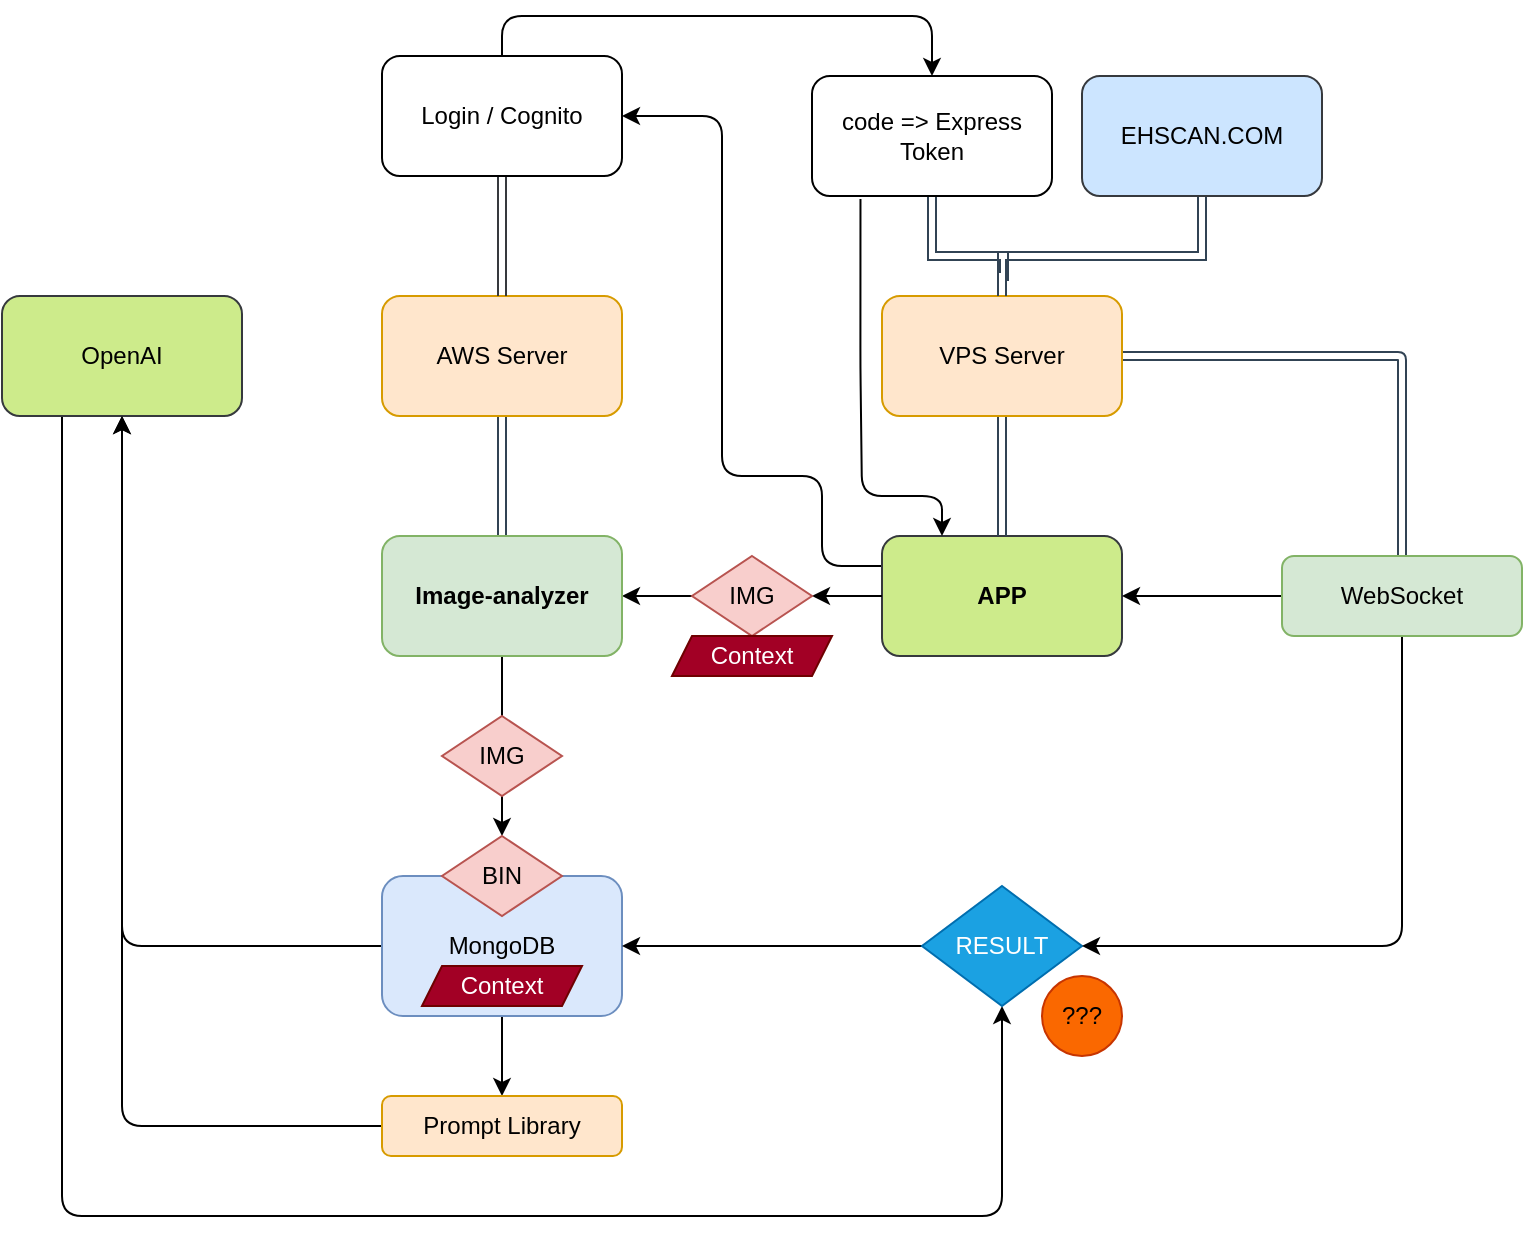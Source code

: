 <mxfile version="24.3.1" type="github">
  <diagram name="Page-1" id="-mlUwQ97w1i4sUfvK8yz">
    <mxGraphModel dx="1427" dy="626" grid="1" gridSize="10" guides="1" tooltips="1" connect="1" arrows="1" fold="1" page="1" pageScale="1" pageWidth="850" pageHeight="1100" math="0" shadow="0">
      <root>
        <mxCell id="0" />
        <mxCell id="1" parent="0" />
        <mxCell id="upV95KGGiybuSMdhG28T-7" style="edgeStyle=orthogonalEdgeStyle;rounded=0;orthogonalLoop=1;jettySize=auto;html=1;" edge="1" parent="1" source="upV95KGGiybuSMdhG28T-9" target="upV95KGGiybuSMdhG28T-5">
          <mxGeometry relative="1" as="geometry" />
        </mxCell>
        <mxCell id="upV95KGGiybuSMdhG28T-32" style="edgeStyle=orthogonalEdgeStyle;rounded=1;orthogonalLoop=1;jettySize=auto;html=1;entryX=1;entryY=0.5;entryDx=0;entryDy=0;exitX=0;exitY=0.25;exitDx=0;exitDy=0;curved=0;" edge="1" parent="1" source="upV95KGGiybuSMdhG28T-1" target="upV95KGGiybuSMdhG28T-31">
          <mxGeometry relative="1" as="geometry">
            <Array as="points">
              <mxPoint x="460" y="365" />
              <mxPoint x="460" y="320" />
              <mxPoint x="410" y="320" />
              <mxPoint x="410" y="140" />
            </Array>
          </mxGeometry>
        </mxCell>
        <mxCell id="upV95KGGiybuSMdhG28T-1" value="APP" style="rounded=1;whiteSpace=wrap;html=1;fillColor=#cdeb8b;strokeColor=#36393d;fontStyle=1" vertex="1" parent="1">
          <mxGeometry x="490" y="350" width="120" height="60" as="geometry" />
        </mxCell>
        <mxCell id="upV95KGGiybuSMdhG28T-29" value="" style="edgeStyle=orthogonalEdgeStyle;rounded=0;orthogonalLoop=1;jettySize=auto;html=1;shape=link;fillColor=#647687;strokeColor=#314354;" edge="1" parent="1" source="upV95KGGiybuSMdhG28T-2" target="upV95KGGiybuSMdhG28T-5">
          <mxGeometry relative="1" as="geometry" />
        </mxCell>
        <mxCell id="upV95KGGiybuSMdhG28T-2" value="AWS Server" style="rounded=1;whiteSpace=wrap;html=1;fillColor=#ffe6cc;strokeColor=#d79b00;" vertex="1" parent="1">
          <mxGeometry x="240" y="230" width="120" height="60" as="geometry" />
        </mxCell>
        <mxCell id="upV95KGGiybuSMdhG28T-27" style="edgeStyle=orthogonalEdgeStyle;rounded=1;orthogonalLoop=1;jettySize=auto;html=1;curved=0;shape=link;fillColor=#647687;strokeColor=#314354;" edge="1" parent="1" source="upV95KGGiybuSMdhG28T-3" target="upV95KGGiybuSMdhG28T-22">
          <mxGeometry relative="1" as="geometry" />
        </mxCell>
        <mxCell id="upV95KGGiybuSMdhG28T-28" value="" style="edgeStyle=orthogonalEdgeStyle;rounded=0;orthogonalLoop=1;jettySize=auto;html=1;shape=link;fillColor=#647687;strokeColor=#314354;" edge="1" parent="1" source="upV95KGGiybuSMdhG28T-3" target="upV95KGGiybuSMdhG28T-1">
          <mxGeometry relative="1" as="geometry" />
        </mxCell>
        <mxCell id="upV95KGGiybuSMdhG28T-30" value="" style="edgeStyle=orthogonalEdgeStyle;rounded=0;orthogonalLoop=1;jettySize=auto;html=1;shape=link;fillColor=#647687;strokeColor=#314354;" edge="1" parent="1" source="upV95KGGiybuSMdhG28T-3" target="upV95KGGiybuSMdhG28T-4">
          <mxGeometry relative="1" as="geometry">
            <Array as="points">
              <mxPoint x="550" y="210" />
              <mxPoint x="650" y="210" />
            </Array>
          </mxGeometry>
        </mxCell>
        <mxCell id="upV95KGGiybuSMdhG28T-3" value="VPS Server" style="rounded=1;whiteSpace=wrap;html=1;fillColor=#ffe6cc;strokeColor=#d79b00;" vertex="1" parent="1">
          <mxGeometry x="490" y="230" width="120" height="60" as="geometry" />
        </mxCell>
        <mxCell id="upV95KGGiybuSMdhG28T-4" value="EHSCAN.COM" style="rounded=1;whiteSpace=wrap;html=1;fillColor=#cce5ff;strokeColor=#36393d;" vertex="1" parent="1">
          <mxGeometry x="590" y="120" width="120" height="60" as="geometry" />
        </mxCell>
        <mxCell id="upV95KGGiybuSMdhG28T-8" style="edgeStyle=orthogonalEdgeStyle;rounded=0;orthogonalLoop=1;jettySize=auto;html=1;entryX=0.5;entryY=0;entryDx=0;entryDy=0;" edge="1" parent="1" source="upV95KGGiybuSMdhG28T-5" target="upV95KGGiybuSMdhG28T-13">
          <mxGeometry relative="1" as="geometry" />
        </mxCell>
        <mxCell id="upV95KGGiybuSMdhG28T-5" value="Image-analyzer" style="rounded=1;whiteSpace=wrap;html=1;fillColor=#d5e8d4;strokeColor=#82b366;fontStyle=1" vertex="1" parent="1">
          <mxGeometry x="240" y="350" width="120" height="60" as="geometry" />
        </mxCell>
        <mxCell id="upV95KGGiybuSMdhG28T-15" style="edgeStyle=orthogonalEdgeStyle;rounded=1;orthogonalLoop=1;jettySize=auto;html=1;entryX=0.5;entryY=1;entryDx=0;entryDy=0;curved=0;" edge="1" parent="1" source="upV95KGGiybuSMdhG28T-6" target="upV95KGGiybuSMdhG28T-14">
          <mxGeometry relative="1" as="geometry" />
        </mxCell>
        <mxCell id="upV95KGGiybuSMdhG28T-21" style="edgeStyle=orthogonalEdgeStyle;rounded=0;orthogonalLoop=1;jettySize=auto;html=1;entryX=0.5;entryY=0;entryDx=0;entryDy=0;" edge="1" parent="1" source="upV95KGGiybuSMdhG28T-6" target="upV95KGGiybuSMdhG28T-16">
          <mxGeometry relative="1" as="geometry" />
        </mxCell>
        <mxCell id="upV95KGGiybuSMdhG28T-6" value="MongoDB" style="rounded=1;whiteSpace=wrap;html=1;fillColor=#dae8fc;strokeColor=#6c8ebf;" vertex="1" parent="1">
          <mxGeometry x="240" y="520" width="120" height="70" as="geometry" />
        </mxCell>
        <mxCell id="upV95KGGiybuSMdhG28T-10" value="IMG" style="rhombus;whiteSpace=wrap;html=1;fillColor=#f8cecc;strokeColor=#b85450;" vertex="1" parent="1">
          <mxGeometry x="270" y="440" width="60" height="40" as="geometry" />
        </mxCell>
        <mxCell id="upV95KGGiybuSMdhG28T-11" value="" style="edgeStyle=orthogonalEdgeStyle;rounded=0;orthogonalLoop=1;jettySize=auto;html=1;" edge="1" parent="1" source="upV95KGGiybuSMdhG28T-1" target="upV95KGGiybuSMdhG28T-9">
          <mxGeometry relative="1" as="geometry">
            <mxPoint x="485" y="380" as="sourcePoint" />
            <mxPoint x="345" y="380" as="targetPoint" />
          </mxGeometry>
        </mxCell>
        <mxCell id="upV95KGGiybuSMdhG28T-9" value="IMG" style="rhombus;whiteSpace=wrap;html=1;fillColor=#f8cecc;strokeColor=#b85450;" vertex="1" parent="1">
          <mxGeometry x="395" y="360" width="60" height="40" as="geometry" />
        </mxCell>
        <mxCell id="upV95KGGiybuSMdhG28T-12" style="edgeStyle=orthogonalEdgeStyle;rounded=0;orthogonalLoop=1;jettySize=auto;html=1;exitX=0.5;exitY=1;exitDx=0;exitDy=0;" edge="1" parent="1" source="upV95KGGiybuSMdhG28T-6" target="upV95KGGiybuSMdhG28T-6">
          <mxGeometry relative="1" as="geometry" />
        </mxCell>
        <mxCell id="upV95KGGiybuSMdhG28T-13" value="BIN" style="rhombus;whiteSpace=wrap;html=1;fillColor=#f8cecc;strokeColor=#b85450;" vertex="1" parent="1">
          <mxGeometry x="270" y="500" width="60" height="40" as="geometry" />
        </mxCell>
        <mxCell id="upV95KGGiybuSMdhG28T-19" style="edgeStyle=orthogonalEdgeStyle;rounded=1;orthogonalLoop=1;jettySize=auto;html=1;entryX=0.5;entryY=1;entryDx=0;entryDy=0;exitX=0.25;exitY=1;exitDx=0;exitDy=0;curved=0;" edge="1" parent="1" source="upV95KGGiybuSMdhG28T-14" target="upV95KGGiybuSMdhG28T-18">
          <mxGeometry relative="1" as="geometry">
            <Array as="points">
              <mxPoint x="80" y="690" />
              <mxPoint x="550" y="690" />
            </Array>
          </mxGeometry>
        </mxCell>
        <mxCell id="upV95KGGiybuSMdhG28T-14" value="OpenAI" style="rounded=1;whiteSpace=wrap;html=1;fillColor=#cdeb8b;strokeColor=#36393d;" vertex="1" parent="1">
          <mxGeometry x="50" y="230" width="120" height="60" as="geometry" />
        </mxCell>
        <mxCell id="upV95KGGiybuSMdhG28T-17" style="edgeStyle=orthogonalEdgeStyle;rounded=1;orthogonalLoop=1;jettySize=auto;html=1;entryX=0.5;entryY=1;entryDx=0;entryDy=0;curved=0;" edge="1" parent="1" source="upV95KGGiybuSMdhG28T-16" target="upV95KGGiybuSMdhG28T-14">
          <mxGeometry relative="1" as="geometry" />
        </mxCell>
        <mxCell id="upV95KGGiybuSMdhG28T-16" value="Prompt Library" style="rounded=1;whiteSpace=wrap;html=1;fillColor=#ffe6cc;strokeColor=#d79b00;" vertex="1" parent="1">
          <mxGeometry x="240" y="630" width="120" height="30" as="geometry" />
        </mxCell>
        <mxCell id="upV95KGGiybuSMdhG28T-20" style="edgeStyle=orthogonalEdgeStyle;rounded=0;orthogonalLoop=1;jettySize=auto;html=1;" edge="1" parent="1" source="upV95KGGiybuSMdhG28T-18" target="upV95KGGiybuSMdhG28T-6">
          <mxGeometry relative="1" as="geometry" />
        </mxCell>
        <mxCell id="upV95KGGiybuSMdhG28T-18" value="RESULT" style="rhombus;whiteSpace=wrap;html=1;fillColor=#1ba1e2;strokeColor=#006EAF;fontColor=#ffffff;" vertex="1" parent="1">
          <mxGeometry x="510" y="525" width="80" height="60" as="geometry" />
        </mxCell>
        <mxCell id="upV95KGGiybuSMdhG28T-23" style="edgeStyle=orthogonalEdgeStyle;rounded=1;orthogonalLoop=1;jettySize=auto;html=1;entryX=1;entryY=0.5;entryDx=0;entryDy=0;exitX=0.5;exitY=1;exitDx=0;exitDy=0;curved=0;" edge="1" parent="1" source="upV95KGGiybuSMdhG28T-22" target="upV95KGGiybuSMdhG28T-18">
          <mxGeometry relative="1" as="geometry" />
        </mxCell>
        <mxCell id="upV95KGGiybuSMdhG28T-26" style="edgeStyle=orthogonalEdgeStyle;rounded=1;orthogonalLoop=1;jettySize=auto;html=1;entryX=1;entryY=0.5;entryDx=0;entryDy=0;curved=0;" edge="1" parent="1" source="upV95KGGiybuSMdhG28T-22" target="upV95KGGiybuSMdhG28T-1">
          <mxGeometry relative="1" as="geometry" />
        </mxCell>
        <mxCell id="upV95KGGiybuSMdhG28T-22" value="WebSocket" style="rounded=1;whiteSpace=wrap;html=1;fillColor=#d5e8d4;strokeColor=#82b366;" vertex="1" parent="1">
          <mxGeometry x="690" y="360" width="120" height="40" as="geometry" />
        </mxCell>
        <mxCell id="upV95KGGiybuSMdhG28T-24" value="???" style="ellipse;whiteSpace=wrap;html=1;aspect=fixed;fillColor=#fa6800;fontColor=#000000;strokeColor=#C73500;" vertex="1" parent="1">
          <mxGeometry x="570" y="570" width="40" height="40" as="geometry" />
        </mxCell>
        <mxCell id="upV95KGGiybuSMdhG28T-35" style="edgeStyle=orthogonalEdgeStyle;rounded=1;orthogonalLoop=1;jettySize=auto;html=1;entryX=0.5;entryY=0;entryDx=0;entryDy=0;exitX=0.5;exitY=0;exitDx=0;exitDy=0;curved=0;" edge="1" parent="1" source="upV95KGGiybuSMdhG28T-31" target="upV95KGGiybuSMdhG28T-33">
          <mxGeometry relative="1" as="geometry" />
        </mxCell>
        <mxCell id="upV95KGGiybuSMdhG28T-41" style="edgeStyle=orthogonalEdgeStyle;rounded=0;orthogonalLoop=1;jettySize=auto;html=1;entryX=0.5;entryY=0;entryDx=0;entryDy=0;shape=link;fillColor=#cce5ff;strokeColor=#36393d;" edge="1" parent="1" source="upV95KGGiybuSMdhG28T-31" target="upV95KGGiybuSMdhG28T-2">
          <mxGeometry relative="1" as="geometry" />
        </mxCell>
        <mxCell id="upV95KGGiybuSMdhG28T-31" value="Login / Cognito" style="rounded=1;whiteSpace=wrap;html=1;" vertex="1" parent="1">
          <mxGeometry x="240" y="110" width="120" height="60" as="geometry" />
        </mxCell>
        <mxCell id="upV95KGGiybuSMdhG28T-34" style="edgeStyle=orthogonalEdgeStyle;rounded=0;orthogonalLoop=1;jettySize=auto;html=1;shape=link;fillColor=#647687;strokeColor=#314354;entryX=0.5;entryY=0;entryDx=0;entryDy=0;" edge="1" parent="1" source="upV95KGGiybuSMdhG28T-33" target="upV95KGGiybuSMdhG28T-3">
          <mxGeometry relative="1" as="geometry">
            <mxPoint x="550" y="220" as="targetPoint" />
            <Array as="points">
              <mxPoint x="515" y="210" />
              <mxPoint x="551" y="210" />
              <mxPoint x="551" y="220" />
              <mxPoint x="550" y="220" />
            </Array>
          </mxGeometry>
        </mxCell>
        <mxCell id="upV95KGGiybuSMdhG28T-36" style="edgeStyle=orthogonalEdgeStyle;rounded=1;orthogonalLoop=1;jettySize=auto;html=1;entryX=0.25;entryY=0;entryDx=0;entryDy=0;exitX=0.202;exitY=1.024;exitDx=0;exitDy=0;exitPerimeter=0;curved=0;" edge="1" parent="1" source="upV95KGGiybuSMdhG28T-33" target="upV95KGGiybuSMdhG28T-1">
          <mxGeometry relative="1" as="geometry">
            <Array as="points">
              <mxPoint x="479" y="265" />
              <mxPoint x="480" y="265" />
              <mxPoint x="480" y="330" />
              <mxPoint x="520" y="330" />
            </Array>
          </mxGeometry>
        </mxCell>
        <mxCell id="upV95KGGiybuSMdhG28T-33" value="code =&amp;gt; Express Token" style="rounded=1;whiteSpace=wrap;html=1;" vertex="1" parent="1">
          <mxGeometry x="455" y="120" width="120" height="60" as="geometry" />
        </mxCell>
        <mxCell id="upV95KGGiybuSMdhG28T-38" value="Context" style="shape=parallelogram;perimeter=parallelogramPerimeter;whiteSpace=wrap;html=1;fixedSize=1;size=10.0;fillColor=#a20025;fontColor=#ffffff;strokeColor=#6F0000;" vertex="1" parent="1">
          <mxGeometry x="385" y="400" width="80" height="20" as="geometry" />
        </mxCell>
        <mxCell id="upV95KGGiybuSMdhG28T-39" value="Context" style="shape=parallelogram;perimeter=parallelogramPerimeter;whiteSpace=wrap;html=1;fixedSize=1;size=10.0;fillColor=#a20025;fontColor=#ffffff;strokeColor=#6F0000;" vertex="1" parent="1">
          <mxGeometry x="260" y="565" width="80" height="20" as="geometry" />
        </mxCell>
      </root>
    </mxGraphModel>
  </diagram>
</mxfile>
